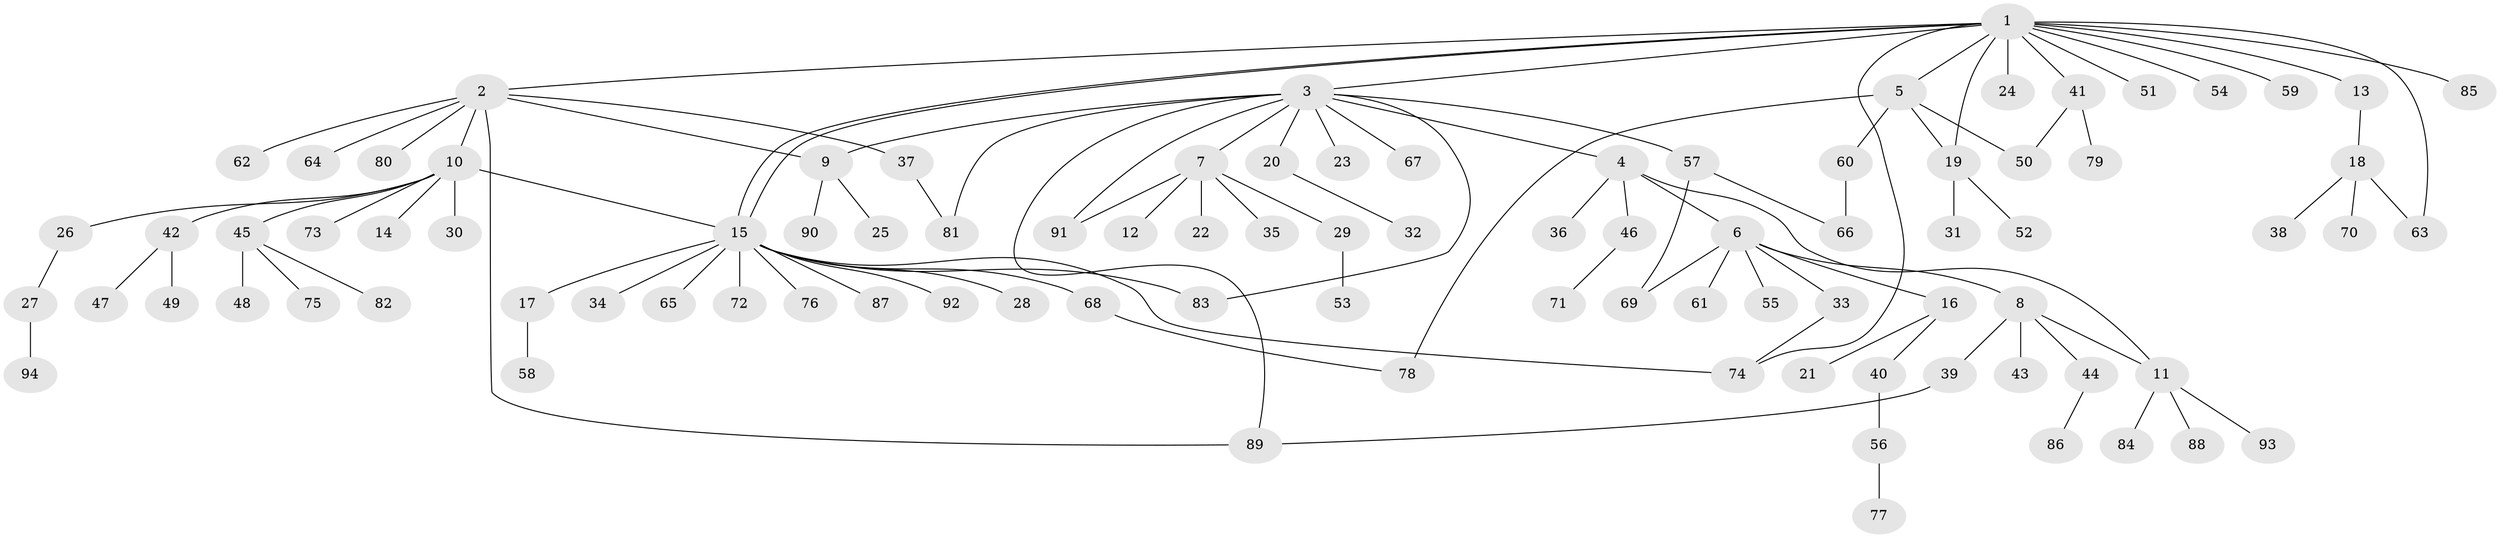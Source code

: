// coarse degree distribution, {13: 0.015384615384615385, 8: 0.03076923076923077, 12: 0.03076923076923077, 5: 0.06153846153846154, 6: 0.015384615384615385, 4: 0.03076923076923077, 1: 0.5846153846153846, 3: 0.046153846153846156, 2: 0.18461538461538463}
// Generated by graph-tools (version 1.1) at 2025/17/03/04/25 18:17:58]
// undirected, 94 vertices, 110 edges
graph export_dot {
graph [start="1"]
  node [color=gray90,style=filled];
  1;
  2;
  3;
  4;
  5;
  6;
  7;
  8;
  9;
  10;
  11;
  12;
  13;
  14;
  15;
  16;
  17;
  18;
  19;
  20;
  21;
  22;
  23;
  24;
  25;
  26;
  27;
  28;
  29;
  30;
  31;
  32;
  33;
  34;
  35;
  36;
  37;
  38;
  39;
  40;
  41;
  42;
  43;
  44;
  45;
  46;
  47;
  48;
  49;
  50;
  51;
  52;
  53;
  54;
  55;
  56;
  57;
  58;
  59;
  60;
  61;
  62;
  63;
  64;
  65;
  66;
  67;
  68;
  69;
  70;
  71;
  72;
  73;
  74;
  75;
  76;
  77;
  78;
  79;
  80;
  81;
  82;
  83;
  84;
  85;
  86;
  87;
  88;
  89;
  90;
  91;
  92;
  93;
  94;
  1 -- 2;
  1 -- 3;
  1 -- 5;
  1 -- 13;
  1 -- 15;
  1 -- 15;
  1 -- 19;
  1 -- 24;
  1 -- 41;
  1 -- 51;
  1 -- 54;
  1 -- 59;
  1 -- 63;
  1 -- 74;
  1 -- 85;
  2 -- 9;
  2 -- 10;
  2 -- 37;
  2 -- 62;
  2 -- 64;
  2 -- 80;
  2 -- 89;
  3 -- 4;
  3 -- 7;
  3 -- 9;
  3 -- 20;
  3 -- 23;
  3 -- 57;
  3 -- 67;
  3 -- 81;
  3 -- 83;
  3 -- 89;
  3 -- 91;
  4 -- 6;
  4 -- 11;
  4 -- 36;
  4 -- 46;
  5 -- 19;
  5 -- 50;
  5 -- 60;
  5 -- 78;
  6 -- 8;
  6 -- 16;
  6 -- 33;
  6 -- 55;
  6 -- 61;
  6 -- 69;
  7 -- 12;
  7 -- 22;
  7 -- 29;
  7 -- 35;
  7 -- 91;
  8 -- 11;
  8 -- 39;
  8 -- 43;
  8 -- 44;
  9 -- 25;
  9 -- 90;
  10 -- 14;
  10 -- 15;
  10 -- 26;
  10 -- 30;
  10 -- 42;
  10 -- 45;
  10 -- 73;
  11 -- 84;
  11 -- 88;
  11 -- 93;
  13 -- 18;
  15 -- 17;
  15 -- 28;
  15 -- 34;
  15 -- 65;
  15 -- 68;
  15 -- 72;
  15 -- 74;
  15 -- 76;
  15 -- 83;
  15 -- 87;
  15 -- 92;
  16 -- 21;
  16 -- 40;
  17 -- 58;
  18 -- 38;
  18 -- 63;
  18 -- 70;
  19 -- 31;
  19 -- 52;
  20 -- 32;
  26 -- 27;
  27 -- 94;
  29 -- 53;
  33 -- 74;
  37 -- 81;
  39 -- 89;
  40 -- 56;
  41 -- 50;
  41 -- 79;
  42 -- 47;
  42 -- 49;
  44 -- 86;
  45 -- 48;
  45 -- 75;
  45 -- 82;
  46 -- 71;
  56 -- 77;
  57 -- 66;
  57 -- 69;
  60 -- 66;
  68 -- 78;
}
